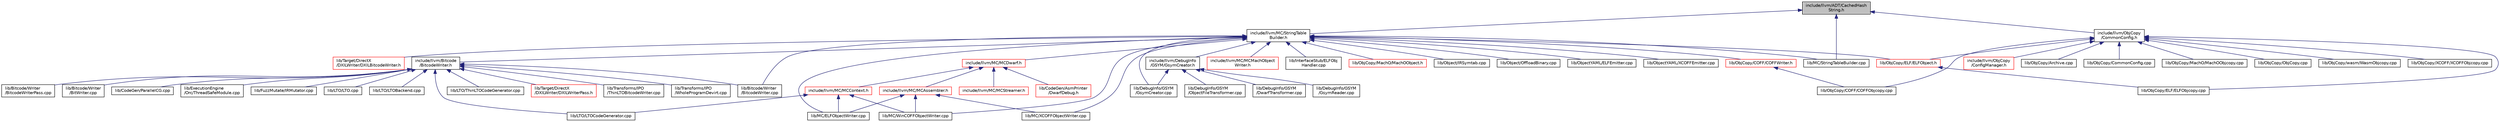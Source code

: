 digraph "include/llvm/ADT/CachedHashString.h"
{
 // LATEX_PDF_SIZE
  bgcolor="transparent";
  edge [fontname="Helvetica",fontsize="10",labelfontname="Helvetica",labelfontsize="10"];
  node [fontname="Helvetica",fontsize="10",shape=record];
  Node1 [label="include/llvm/ADT/CachedHash\lString.h",height=0.2,width=0.4,color="black", fillcolor="grey75", style="filled", fontcolor="black",tooltip=" "];
  Node1 -> Node2 [dir="back",color="midnightblue",fontsize="10",style="solid",fontname="Helvetica"];
  Node2 [label="include/llvm/MC/StringTable\lBuilder.h",height=0.2,width=0.4,color="black",URL="$StringTableBuilder_8h.html",tooltip=" "];
  Node2 -> Node3 [dir="back",color="midnightblue",fontsize="10",style="solid",fontname="Helvetica"];
  Node3 [label="include/llvm/Bitcode\l/BitcodeWriter.h",height=0.2,width=0.4,color="black",URL="$BitcodeWriter_8h.html",tooltip=" "];
  Node3 -> Node4 [dir="back",color="midnightblue",fontsize="10",style="solid",fontname="Helvetica"];
  Node4 [label="lib/Bitcode/Writer\l/BitcodeWriter.cpp",height=0.2,width=0.4,color="black",URL="$BitcodeWriter_8cpp.html",tooltip=" "];
  Node3 -> Node5 [dir="back",color="midnightblue",fontsize="10",style="solid",fontname="Helvetica"];
  Node5 [label="lib/Bitcode/Writer\l/BitcodeWriterPass.cpp",height=0.2,width=0.4,color="black",URL="$BitcodeWriterPass_8cpp.html",tooltip=" "];
  Node3 -> Node6 [dir="back",color="midnightblue",fontsize="10",style="solid",fontname="Helvetica"];
  Node6 [label="lib/Bitcode/Writer\l/BitWriter.cpp",height=0.2,width=0.4,color="black",URL="$BitWriter_8cpp.html",tooltip=" "];
  Node3 -> Node7 [dir="back",color="midnightblue",fontsize="10",style="solid",fontname="Helvetica"];
  Node7 [label="lib/CodeGen/ParallelCG.cpp",height=0.2,width=0.4,color="black",URL="$ParallelCG_8cpp.html",tooltip=" "];
  Node3 -> Node8 [dir="back",color="midnightblue",fontsize="10",style="solid",fontname="Helvetica"];
  Node8 [label="lib/ExecutionEngine\l/Orc/ThreadSafeModule.cpp",height=0.2,width=0.4,color="black",URL="$ThreadSafeModule_8cpp.html",tooltip=" "];
  Node3 -> Node9 [dir="back",color="midnightblue",fontsize="10",style="solid",fontname="Helvetica"];
  Node9 [label="lib/FuzzMutate/IRMutator.cpp",height=0.2,width=0.4,color="black",URL="$IRMutator_8cpp.html",tooltip=" "];
  Node3 -> Node10 [dir="back",color="midnightblue",fontsize="10",style="solid",fontname="Helvetica"];
  Node10 [label="lib/LTO/LTO.cpp",height=0.2,width=0.4,color="black",URL="$LTO_8cpp.html",tooltip=" "];
  Node3 -> Node11 [dir="back",color="midnightblue",fontsize="10",style="solid",fontname="Helvetica"];
  Node11 [label="lib/LTO/LTOBackend.cpp",height=0.2,width=0.4,color="black",URL="$LTOBackend_8cpp.html",tooltip=" "];
  Node3 -> Node12 [dir="back",color="midnightblue",fontsize="10",style="solid",fontname="Helvetica"];
  Node12 [label="lib/LTO/LTOCodeGenerator.cpp",height=0.2,width=0.4,color="black",URL="$LTOCodeGenerator_8cpp.html",tooltip=" "];
  Node3 -> Node13 [dir="back",color="midnightblue",fontsize="10",style="solid",fontname="Helvetica"];
  Node13 [label="lib/LTO/ThinLTOCodeGenerator.cpp",height=0.2,width=0.4,color="black",URL="$ThinLTOCodeGenerator_8cpp.html",tooltip=" "];
  Node3 -> Node14 [dir="back",color="midnightblue",fontsize="10",style="solid",fontname="Helvetica"];
  Node14 [label="lib/Target/DirectX\l/DXILWriter/DXILWriterPass.h",height=0.2,width=0.4,color="red",URL="$DXILWriterPass_8h.html",tooltip=" "];
  Node3 -> Node17 [dir="back",color="midnightblue",fontsize="10",style="solid",fontname="Helvetica"];
  Node17 [label="lib/Transforms/IPO\l/ThinLTOBitcodeWriter.cpp",height=0.2,width=0.4,color="black",URL="$ThinLTOBitcodeWriter_8cpp.html",tooltip=" "];
  Node3 -> Node18 [dir="back",color="midnightblue",fontsize="10",style="solid",fontname="Helvetica"];
  Node18 [label="lib/Transforms/IPO\l/WholeProgramDevirt.cpp",height=0.2,width=0.4,color="black",URL="$WholeProgramDevirt_8cpp.html",tooltip=" "];
  Node2 -> Node19 [dir="back",color="midnightblue",fontsize="10",style="solid",fontname="Helvetica"];
  Node19 [label="include/llvm/DebugInfo\l/GSYM/GsymCreator.h",height=0.2,width=0.4,color="black",URL="$GsymCreator_8h.html",tooltip=" "];
  Node19 -> Node20 [dir="back",color="midnightblue",fontsize="10",style="solid",fontname="Helvetica"];
  Node20 [label="lib/DebugInfo/GSYM\l/DwarfTransformer.cpp",height=0.2,width=0.4,color="black",URL="$DwarfTransformer_8cpp.html",tooltip=" "];
  Node19 -> Node21 [dir="back",color="midnightblue",fontsize="10",style="solid",fontname="Helvetica"];
  Node21 [label="lib/DebugInfo/GSYM\l/GsymCreator.cpp",height=0.2,width=0.4,color="black",URL="$GsymCreator_8cpp.html",tooltip=" "];
  Node19 -> Node22 [dir="back",color="midnightblue",fontsize="10",style="solid",fontname="Helvetica"];
  Node22 [label="lib/DebugInfo/GSYM\l/GsymReader.cpp",height=0.2,width=0.4,color="black",URL="$GsymReader_8cpp.html",tooltip=" "];
  Node19 -> Node23 [dir="back",color="midnightblue",fontsize="10",style="solid",fontname="Helvetica"];
  Node23 [label="lib/DebugInfo/GSYM\l/ObjectFileTransformer.cpp",height=0.2,width=0.4,color="black",URL="$ObjectFileTransformer_8cpp.html",tooltip=" "];
  Node2 -> Node24 [dir="back",color="midnightblue",fontsize="10",style="solid",fontname="Helvetica"];
  Node24 [label="include/llvm/MC/MCDwarf.h",height=0.2,width=0.4,color="red",URL="$MCDwarf_8h.html",tooltip=" "];
  Node24 -> Node25 [dir="back",color="midnightblue",fontsize="10",style="solid",fontname="Helvetica"];
  Node25 [label="include/llvm/MC/MCAssembler.h",height=0.2,width=0.4,color="red",URL="$MCAssembler_8h.html",tooltip=" "];
  Node25 -> Node26 [dir="back",color="midnightblue",fontsize="10",style="solid",fontname="Helvetica"];
  Node26 [label="lib/MC/ELFObjectWriter.cpp",height=0.2,width=0.4,color="black",URL="$ELFObjectWriter_8cpp.html",tooltip=" "];
  Node25 -> Node44 [dir="back",color="midnightblue",fontsize="10",style="solid",fontname="Helvetica"];
  Node44 [label="lib/MC/WinCOFFObjectWriter.cpp",height=0.2,width=0.4,color="black",URL="$WinCOFFObjectWriter_8cpp.html",tooltip=" "];
  Node25 -> Node45 [dir="back",color="midnightblue",fontsize="10",style="solid",fontname="Helvetica"];
  Node45 [label="lib/MC/XCOFFObjectWriter.cpp",height=0.2,width=0.4,color="black",URL="$XCOFFObjectWriter_8cpp.html",tooltip=" "];
  Node24 -> Node104 [dir="back",color="midnightblue",fontsize="10",style="solid",fontname="Helvetica"];
  Node104 [label="include/llvm/MC/MCContext.h",height=0.2,width=0.4,color="red",URL="$MCContext_8h.html",tooltip=" "];
  Node104 -> Node12 [dir="back",color="midnightblue",fontsize="10",style="solid",fontname="Helvetica"];
  Node104 -> Node26 [dir="back",color="midnightblue",fontsize="10",style="solid",fontname="Helvetica"];
  Node104 -> Node44 [dir="back",color="midnightblue",fontsize="10",style="solid",fontname="Helvetica"];
  Node24 -> Node449 [dir="back",color="midnightblue",fontsize="10",style="solid",fontname="Helvetica"];
  Node449 [label="include/llvm/MC/MCStreamer.h",height=0.2,width=0.4,color="red",URL="$MCStreamer_8h.html",tooltip=" "];
  Node24 -> Node490 [dir="back",color="midnightblue",fontsize="10",style="solid",fontname="Helvetica"];
  Node490 [label="lib/CodeGen/AsmPrinter\l/DwarfDebug.h",height=0.2,width=0.4,color="red",URL="$DwarfDebug_8h.html",tooltip=" "];
  Node2 -> Node565 [dir="back",color="midnightblue",fontsize="10",style="solid",fontname="Helvetica"];
  Node565 [label="include/llvm/MC/MCMachObject\lWriter.h",height=0.2,width=0.4,color="red",URL="$MCMachObjectWriter_8h.html",tooltip=" "];
  Node2 -> Node4 [dir="back",color="midnightblue",fontsize="10",style="solid",fontname="Helvetica"];
  Node2 -> Node21 [dir="back",color="midnightblue",fontsize="10",style="solid",fontname="Helvetica"];
  Node2 -> Node570 [dir="back",color="midnightblue",fontsize="10",style="solid",fontname="Helvetica"];
  Node570 [label="lib/InterfaceStub/ELFObj\lHandler.cpp",height=0.2,width=0.4,color="black",URL="$ELFObjHandler_8cpp.html",tooltip=" "];
  Node2 -> Node26 [dir="back",color="midnightblue",fontsize="10",style="solid",fontname="Helvetica"];
  Node2 -> Node571 [dir="back",color="midnightblue",fontsize="10",style="solid",fontname="Helvetica"];
  Node571 [label="lib/MC/StringTableBuilder.cpp",height=0.2,width=0.4,color="black",URL="$StringTableBuilder_8cpp.html",tooltip=" "];
  Node2 -> Node44 [dir="back",color="midnightblue",fontsize="10",style="solid",fontname="Helvetica"];
  Node2 -> Node45 [dir="back",color="midnightblue",fontsize="10",style="solid",fontname="Helvetica"];
  Node2 -> Node572 [dir="back",color="midnightblue",fontsize="10",style="solid",fontname="Helvetica"];
  Node572 [label="lib/ObjCopy/COFF/COFFWriter.h",height=0.2,width=0.4,color="red",URL="$COFFWriter_8h.html",tooltip=" "];
  Node572 -> Node573 [dir="back",color="midnightblue",fontsize="10",style="solid",fontname="Helvetica"];
  Node573 [label="lib/ObjCopy/COFF/COFFObjcopy.cpp",height=0.2,width=0.4,color="black",URL="$COFFObjcopy_8cpp.html",tooltip=" "];
  Node2 -> Node575 [dir="back",color="midnightblue",fontsize="10",style="solid",fontname="Helvetica"];
  Node575 [label="lib/ObjCopy/ELF/ELFObject.h",height=0.2,width=0.4,color="red",URL="$ELFObject_8h.html",tooltip=" "];
  Node575 -> Node576 [dir="back",color="midnightblue",fontsize="10",style="solid",fontname="Helvetica"];
  Node576 [label="lib/ObjCopy/ELF/ELFObjcopy.cpp",height=0.2,width=0.4,color="black",URL="$ELFObjcopy_8cpp.html",tooltip=" "];
  Node2 -> Node578 [dir="back",color="midnightblue",fontsize="10",style="solid",fontname="Helvetica"];
  Node578 [label="lib/ObjCopy/MachO/MachOObject.h",height=0.2,width=0.4,color="red",URL="$MachOObject_8h.html",tooltip=" "];
  Node2 -> Node587 [dir="back",color="midnightblue",fontsize="10",style="solid",fontname="Helvetica"];
  Node587 [label="lib/Object/IRSymtab.cpp",height=0.2,width=0.4,color="black",URL="$IRSymtab_8cpp.html",tooltip=" "];
  Node2 -> Node588 [dir="back",color="midnightblue",fontsize="10",style="solid",fontname="Helvetica"];
  Node588 [label="lib/Object/OffloadBinary.cpp",height=0.2,width=0.4,color="black",URL="$OffloadBinary_8cpp.html",tooltip=" "];
  Node2 -> Node589 [dir="back",color="midnightblue",fontsize="10",style="solid",fontname="Helvetica"];
  Node589 [label="lib/ObjectYAML/ELFEmitter.cpp",height=0.2,width=0.4,color="black",URL="$ELFEmitter_8cpp.html",tooltip=" "];
  Node2 -> Node590 [dir="back",color="midnightblue",fontsize="10",style="solid",fontname="Helvetica"];
  Node590 [label="lib/ObjectYAML/XCOFFEmitter.cpp",height=0.2,width=0.4,color="black",URL="$XCOFFEmitter_8cpp.html",tooltip=" "];
  Node2 -> Node591 [dir="back",color="midnightblue",fontsize="10",style="solid",fontname="Helvetica"];
  Node591 [label="lib/Target/DirectX\l/DXILWriter/DXILBitcodeWriter.h",height=0.2,width=0.4,color="red",URL="$DXILBitcodeWriter_8h.html",tooltip=" "];
  Node1 -> Node593 [dir="back",color="midnightblue",fontsize="10",style="solid",fontname="Helvetica"];
  Node593 [label="include/llvm/ObjCopy\l/CommonConfig.h",height=0.2,width=0.4,color="black",URL="$CommonConfig_8h.html",tooltip=" "];
  Node593 -> Node594 [dir="back",color="midnightblue",fontsize="10",style="solid",fontname="Helvetica"];
  Node594 [label="include/llvm/ObjCopy\l/ConfigManager.h",height=0.2,width=0.4,color="red",URL="$ConfigManager_8h.html",tooltip=" "];
  Node593 -> Node596 [dir="back",color="midnightblue",fontsize="10",style="solid",fontname="Helvetica"];
  Node596 [label="lib/ObjCopy/Archive.cpp",height=0.2,width=0.4,color="black",URL="$ObjCopy_2Archive_8cpp.html",tooltip=" "];
  Node593 -> Node573 [dir="back",color="midnightblue",fontsize="10",style="solid",fontname="Helvetica"];
  Node593 -> Node597 [dir="back",color="midnightblue",fontsize="10",style="solid",fontname="Helvetica"];
  Node597 [label="lib/ObjCopy/CommonConfig.cpp",height=0.2,width=0.4,color="black",URL="$CommonConfig_8cpp.html",tooltip=" "];
  Node593 -> Node575 [dir="back",color="midnightblue",fontsize="10",style="solid",fontname="Helvetica"];
  Node593 -> Node576 [dir="back",color="midnightblue",fontsize="10",style="solid",fontname="Helvetica"];
  Node593 -> Node582 [dir="back",color="midnightblue",fontsize="10",style="solid",fontname="Helvetica"];
  Node582 [label="lib/ObjCopy/MachO/MachOObjcopy.cpp",height=0.2,width=0.4,color="black",URL="$MachOObjcopy_8cpp.html",tooltip=" "];
  Node593 -> Node598 [dir="back",color="midnightblue",fontsize="10",style="solid",fontname="Helvetica"];
  Node598 [label="lib/ObjCopy/ObjCopy.cpp",height=0.2,width=0.4,color="black",URL="$ObjCopy_8cpp.html",tooltip=" "];
  Node593 -> Node599 [dir="back",color="midnightblue",fontsize="10",style="solid",fontname="Helvetica"];
  Node599 [label="lib/ObjCopy/wasm/WasmObjcopy.cpp",height=0.2,width=0.4,color="black",URL="$WasmObjcopy_8cpp.html",tooltip=" "];
  Node593 -> Node600 [dir="back",color="midnightblue",fontsize="10",style="solid",fontname="Helvetica"];
  Node600 [label="lib/ObjCopy/XCOFF/XCOFFObjcopy.cpp",height=0.2,width=0.4,color="black",URL="$XCOFFObjcopy_8cpp.html",tooltip=" "];
  Node1 -> Node571 [dir="back",color="midnightblue",fontsize="10",style="solid",fontname="Helvetica"];
}
